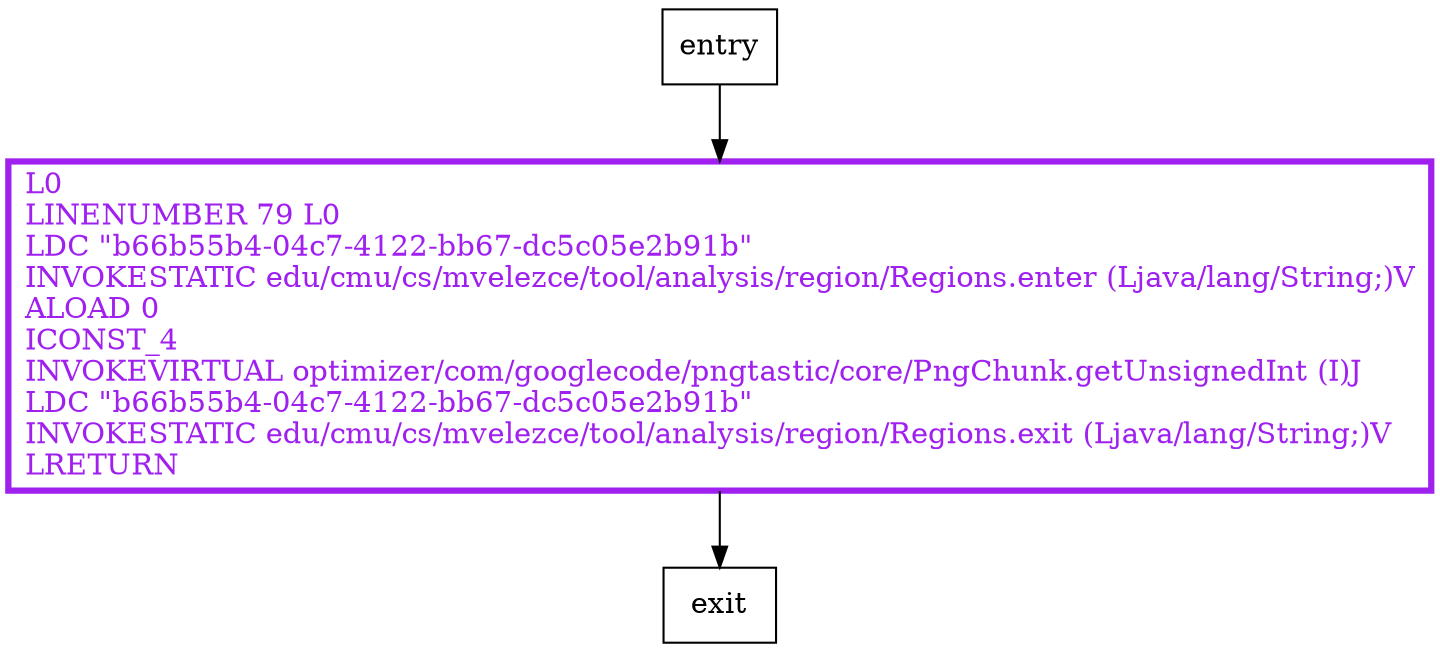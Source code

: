 digraph getHeight {
node [shape=record];
1170283006 [label="L0\lLINENUMBER 79 L0\lLDC \"b66b55b4-04c7-4122-bb67-dc5c05e2b91b\"\lINVOKESTATIC edu/cmu/cs/mvelezce/tool/analysis/region/Regions.enter (Ljava/lang/String;)V\lALOAD 0\lICONST_4\lINVOKEVIRTUAL optimizer/com/googlecode/pngtastic/core/PngChunk.getUnsignedInt (I)J\lLDC \"b66b55b4-04c7-4122-bb67-dc5c05e2b91b\"\lINVOKESTATIC edu/cmu/cs/mvelezce/tool/analysis/region/Regions.exit (Ljava/lang/String;)V\lLRETURN\l"];
entry;
exit;
entry -> 1170283006;
1170283006 -> exit;
1170283006[fontcolor="purple", penwidth=3, color="purple"];
}
